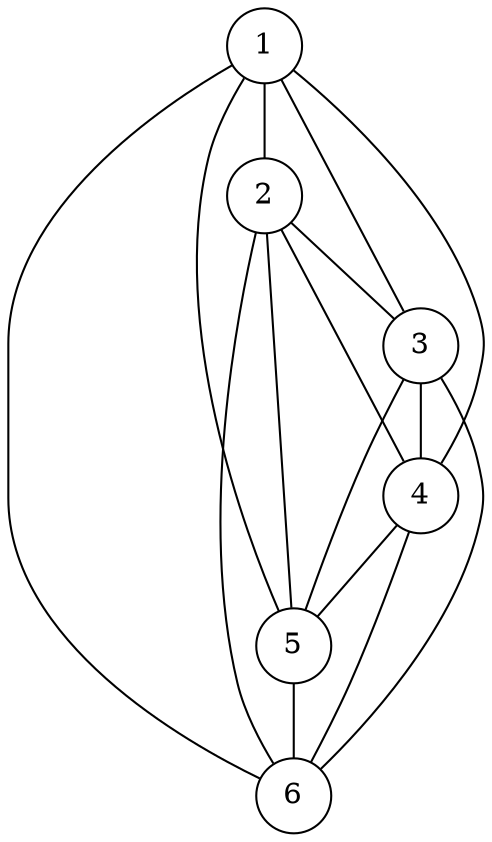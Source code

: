 graph G {
    node [shape=circle];
    1 -- 2;
    1 -- 3;
    1 -- 4;
    1 -- 5;
    1 -- 6;
    2 -- 3;
    2 -- 4;
    2 -- 5;
    2 -- 6;
    3 -- 4;
    3 -- 5;
    3 -- 6;
    4 -- 5;
    4 -- 6;
    5 -- 6;
}
